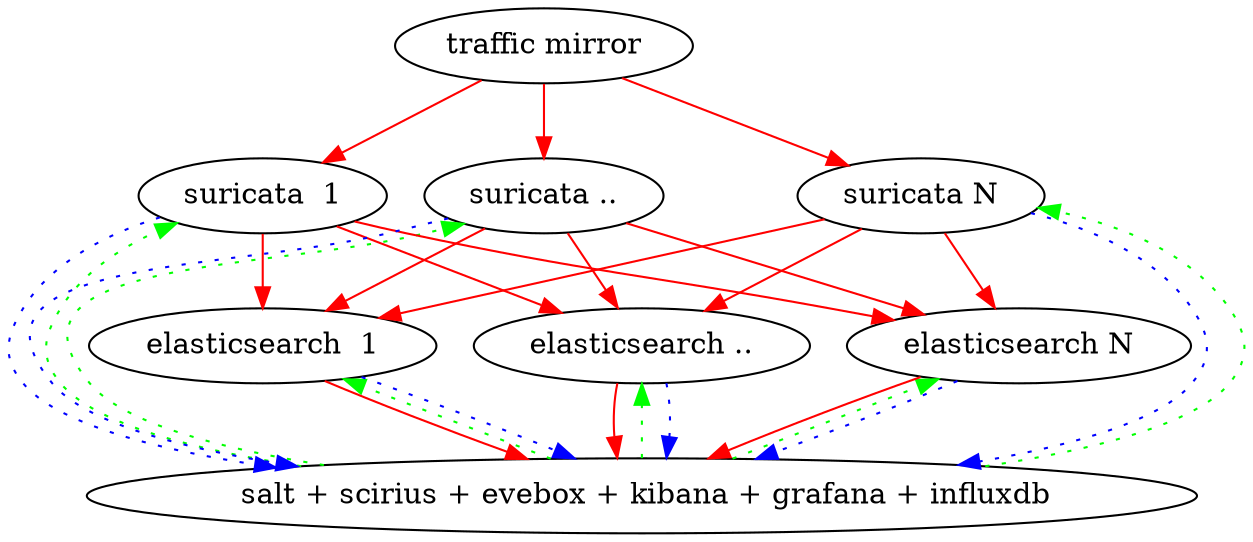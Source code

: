 digraph G {

{rank=min gigamon}
{rank=max admin}

gigamon [label="traffic mirror"]
suri1   [label="suricata  1"]
suri2   [label="suricata .."]
suri3   [label="suricata N"]
ela1    [label="elasticsearch  1"]
ela2    [label="elasticsearch .."]
ela3    [label="elasticsearch N"]
admin   [label=" salt + scirius + evebox + kibana + grafana + influxdb"]

# data
gigamon -> {suri1 suri2 suri3} -> {ela1 ela2 ela3} -> admin [color="red"]
# master
admin -> {suri1 suri2 suri3 ela1 ela2 ela3} [style="dotted", color="green" ]
# metrix
{suri1 suri2 suri3 ela1 ela2 ela3} -> admin [style="dotted", color="blue" ]

}
